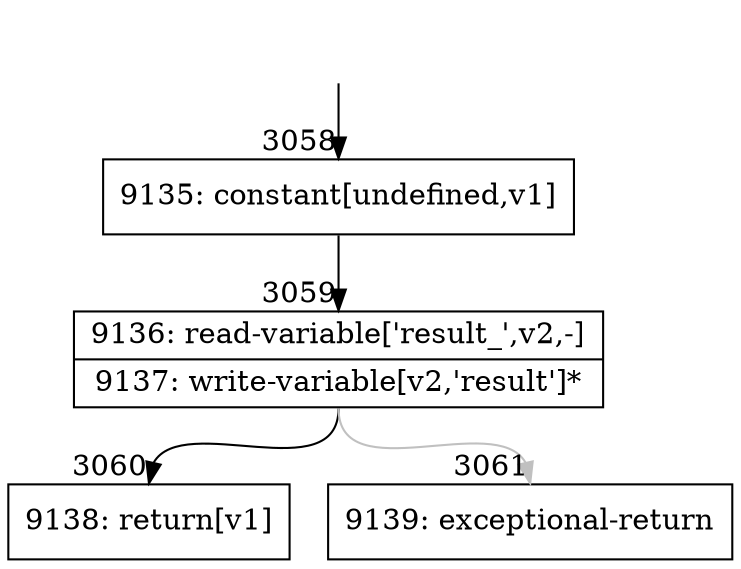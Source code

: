 digraph {
rankdir="TD"
BB_entry190[shape=none,label=""];
BB_entry190 -> BB3058 [tailport=s, headport=n, headlabel="    3058"]
BB3058 [shape=record label="{9135: constant[undefined,v1]}" ] 
BB3058 -> BB3059 [tailport=s, headport=n, headlabel="      3059"]
BB3059 [shape=record label="{9136: read-variable['result_',v2,-]|9137: write-variable[v2,'result']*}" ] 
BB3059 -> BB3060 [tailport=s, headport=n, headlabel="      3060"]
BB3059 -> BB3061 [tailport=s, headport=n, color=gray, headlabel="      3061"]
BB3060 [shape=record label="{9138: return[v1]}" ] 
BB3061 [shape=record label="{9139: exceptional-return}" ] 
//#$~ 3456
}
